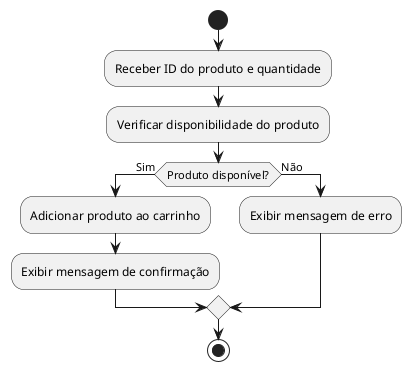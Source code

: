 @startuml
start

:Receber ID do produto e quantidade;
:Verificar disponibilidade do produto;
if (Produto disponível?) then (Sim)
  :Adicionar produto ao carrinho;
  :Exibir mensagem de confirmação;
else (Não)
  :Exibir mensagem de erro;
endif

stop
@enduml